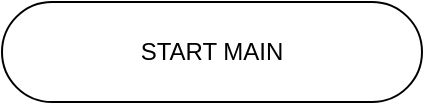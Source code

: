 <mxfile version="24.6.5" type="github">
  <diagram name="Page-1" id="AcvORmyKL_cDA2iYpnHu">
    <mxGraphModel dx="1121" dy="541" grid="1" gridSize="10" guides="1" tooltips="1" connect="1" arrows="1" fold="1" page="1" pageScale="1" pageWidth="850" pageHeight="1100" math="0" shadow="0">
      <root>
        <mxCell id="0" />
        <mxCell id="1" parent="0" />
        <mxCell id="nFXKV-LCEwdOK6MNDmqJ-1" value="START MAIN" style="html=1;dashed=0;whiteSpace=wrap;shape=mxgraph.dfd.start" vertex="1" parent="1">
          <mxGeometry x="260" y="90" width="210" height="50" as="geometry" />
        </mxCell>
      </root>
    </mxGraphModel>
  </diagram>
</mxfile>
